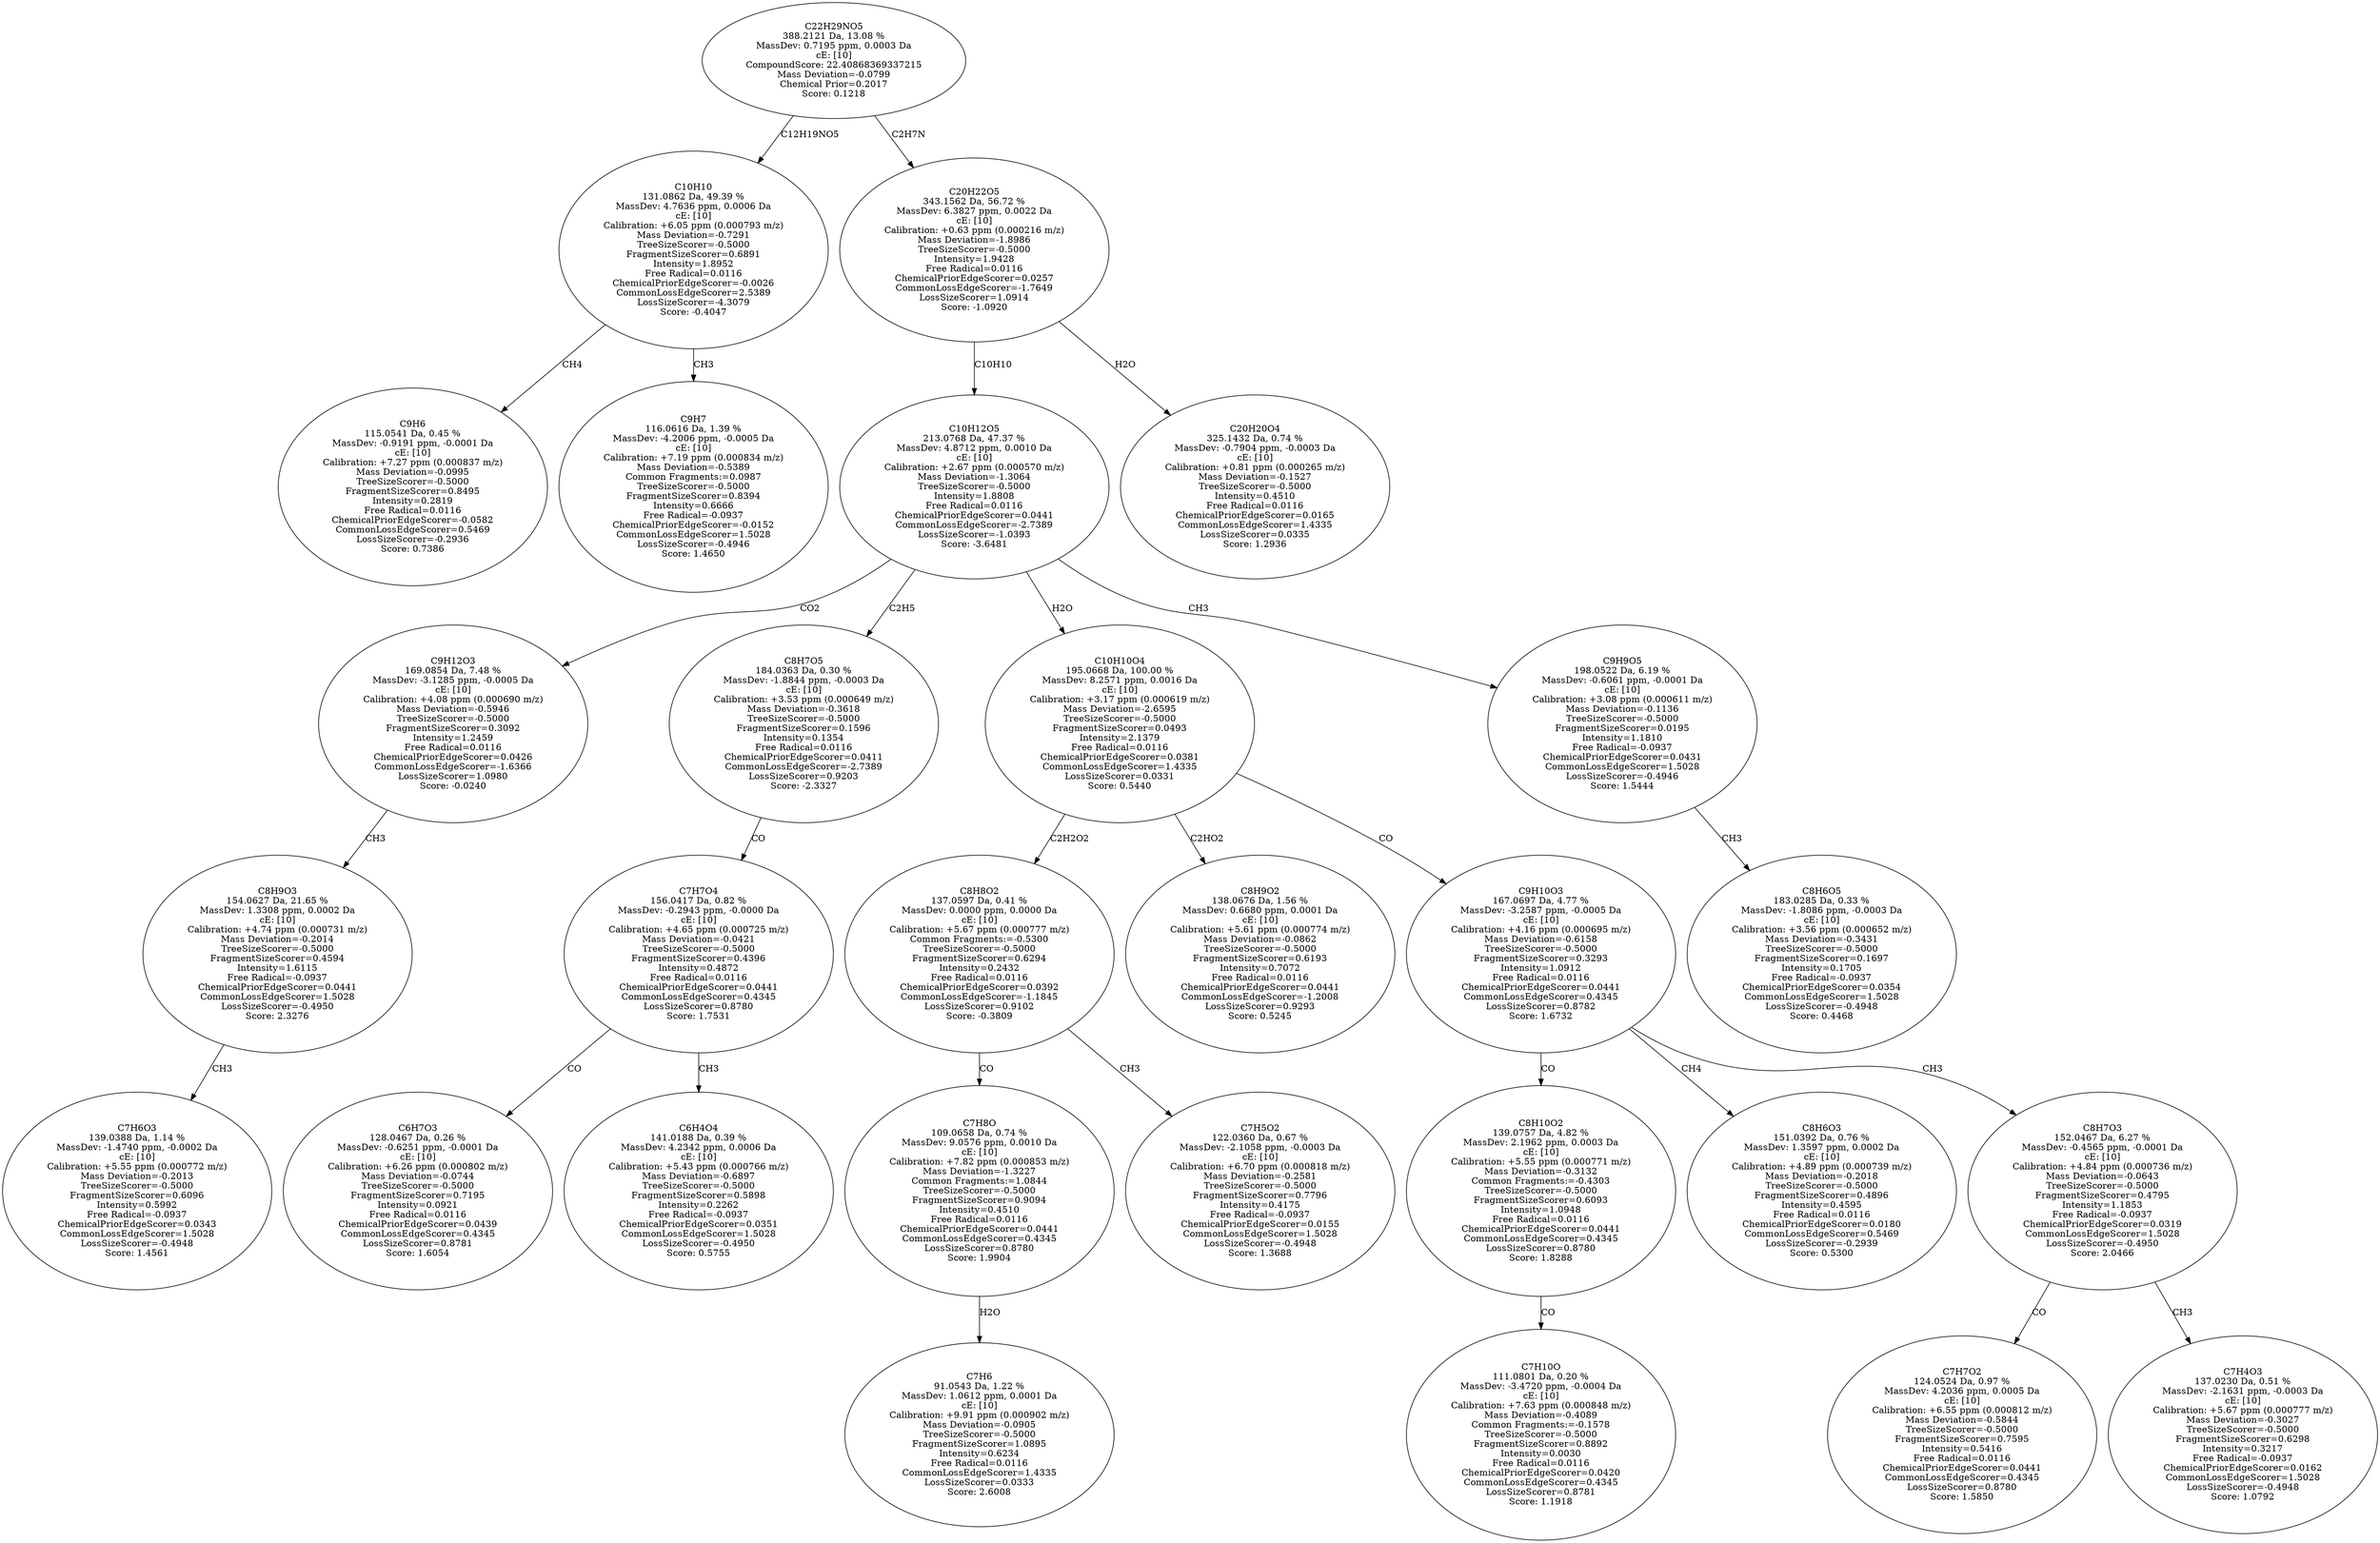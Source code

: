 strict digraph {
v1 [label="C9H6\n115.0541 Da, 0.45 %\nMassDev: -0.9191 ppm, -0.0001 Da\ncE: [10]\nCalibration: +7.27 ppm (0.000837 m/z)\nMass Deviation=-0.0995\nTreeSizeScorer=-0.5000\nFragmentSizeScorer=0.8495\nIntensity=0.2819\nFree Radical=0.0116\nChemicalPriorEdgeScorer=-0.0582\nCommonLossEdgeScorer=0.5469\nLossSizeScorer=-0.2936\nScore: 0.7386"];
v2 [label="C9H7\n116.0616 Da, 1.39 %\nMassDev: -4.2006 ppm, -0.0005 Da\ncE: [10]\nCalibration: +7.19 ppm (0.000834 m/z)\nMass Deviation=-0.5389\nCommon Fragments:=0.0987\nTreeSizeScorer=-0.5000\nFragmentSizeScorer=0.8394\nIntensity=0.6666\nFree Radical=-0.0937\nChemicalPriorEdgeScorer=-0.0152\nCommonLossEdgeScorer=1.5028\nLossSizeScorer=-0.4946\nScore: 1.4650"];
v3 [label="C10H10\n131.0862 Da, 49.39 %\nMassDev: 4.7636 ppm, 0.0006 Da\ncE: [10]\nCalibration: +6.05 ppm (0.000793 m/z)\nMass Deviation=-0.7291\nTreeSizeScorer=-0.5000\nFragmentSizeScorer=0.6891\nIntensity=1.8952\nFree Radical=0.0116\nChemicalPriorEdgeScorer=-0.0026\nCommonLossEdgeScorer=2.5389\nLossSizeScorer=-4.3079\nScore: -0.4047"];
v4 [label="C7H6O3\n139.0388 Da, 1.14 %\nMassDev: -1.4740 ppm, -0.0002 Da\ncE: [10]\nCalibration: +5.55 ppm (0.000772 m/z)\nMass Deviation=-0.2013\nTreeSizeScorer=-0.5000\nFragmentSizeScorer=0.6096\nIntensity=0.5992\nFree Radical=-0.0937\nChemicalPriorEdgeScorer=0.0343\nCommonLossEdgeScorer=1.5028\nLossSizeScorer=-0.4948\nScore: 1.4561"];
v5 [label="C8H9O3\n154.0627 Da, 21.65 %\nMassDev: 1.3308 ppm, 0.0002 Da\ncE: [10]\nCalibration: +4.74 ppm (0.000731 m/z)\nMass Deviation=-0.2014\nTreeSizeScorer=-0.5000\nFragmentSizeScorer=0.4594\nIntensity=1.6115\nFree Radical=-0.0937\nChemicalPriorEdgeScorer=0.0441\nCommonLossEdgeScorer=1.5028\nLossSizeScorer=-0.4950\nScore: 2.3276"];
v6 [label="C9H12O3\n169.0854 Da, 7.48 %\nMassDev: -3.1285 ppm, -0.0005 Da\ncE: [10]\nCalibration: +4.08 ppm (0.000690 m/z)\nMass Deviation=-0.5946\nTreeSizeScorer=-0.5000\nFragmentSizeScorer=0.3092\nIntensity=1.2459\nFree Radical=0.0116\nChemicalPriorEdgeScorer=0.0426\nCommonLossEdgeScorer=-1.6366\nLossSizeScorer=1.0980\nScore: -0.0240"];
v7 [label="C6H7O3\n128.0467 Da, 0.26 %\nMassDev: -0.6251 ppm, -0.0001 Da\ncE: [10]\nCalibration: +6.26 ppm (0.000802 m/z)\nMass Deviation=-0.0744\nTreeSizeScorer=-0.5000\nFragmentSizeScorer=0.7195\nIntensity=0.0921\nFree Radical=0.0116\nChemicalPriorEdgeScorer=0.0439\nCommonLossEdgeScorer=0.4345\nLossSizeScorer=0.8781\nScore: 1.6054"];
v8 [label="C6H4O4\n141.0188 Da, 0.39 %\nMassDev: 4.2342 ppm, 0.0006 Da\ncE: [10]\nCalibration: +5.43 ppm (0.000766 m/z)\nMass Deviation=-0.6897\nTreeSizeScorer=-0.5000\nFragmentSizeScorer=0.5898\nIntensity=0.2262\nFree Radical=-0.0937\nChemicalPriorEdgeScorer=0.0351\nCommonLossEdgeScorer=1.5028\nLossSizeScorer=-0.4950\nScore: 0.5755"];
v9 [label="C7H7O4\n156.0417 Da, 0.82 %\nMassDev: -0.2943 ppm, -0.0000 Da\ncE: [10]\nCalibration: +4.65 ppm (0.000725 m/z)\nMass Deviation=-0.0421\nTreeSizeScorer=-0.5000\nFragmentSizeScorer=0.4396\nIntensity=0.4872\nFree Radical=0.0116\nChemicalPriorEdgeScorer=0.0441\nCommonLossEdgeScorer=0.4345\nLossSizeScorer=0.8780\nScore: 1.7531"];
v10 [label="C8H7O5\n184.0363 Da, 0.30 %\nMassDev: -1.8844 ppm, -0.0003 Da\ncE: [10]\nCalibration: +3.53 ppm (0.000649 m/z)\nMass Deviation=-0.3618\nTreeSizeScorer=-0.5000\nFragmentSizeScorer=0.1596\nIntensity=0.1354\nFree Radical=0.0116\nChemicalPriorEdgeScorer=0.0411\nCommonLossEdgeScorer=-2.7389\nLossSizeScorer=0.9203\nScore: -2.3327"];
v11 [label="C7H6\n91.0543 Da, 1.22 %\nMassDev: 1.0612 ppm, 0.0001 Da\ncE: [10]\nCalibration: +9.91 ppm (0.000902 m/z)\nMass Deviation=-0.0905\nTreeSizeScorer=-0.5000\nFragmentSizeScorer=1.0895\nIntensity=0.6234\nFree Radical=0.0116\nCommonLossEdgeScorer=1.4335\nLossSizeScorer=0.0333\nScore: 2.6008"];
v12 [label="C7H8O\n109.0658 Da, 0.74 %\nMassDev: 9.0576 ppm, 0.0010 Da\ncE: [10]\nCalibration: +7.82 ppm (0.000853 m/z)\nMass Deviation=-1.3227\nCommon Fragments:=1.0844\nTreeSizeScorer=-0.5000\nFragmentSizeScorer=0.9094\nIntensity=0.4510\nFree Radical=0.0116\nChemicalPriorEdgeScorer=0.0441\nCommonLossEdgeScorer=0.4345\nLossSizeScorer=0.8780\nScore: 1.9904"];
v13 [label="C7H5O2\n122.0360 Da, 0.67 %\nMassDev: -2.1058 ppm, -0.0003 Da\ncE: [10]\nCalibration: +6.70 ppm (0.000818 m/z)\nMass Deviation=-0.2581\nTreeSizeScorer=-0.5000\nFragmentSizeScorer=0.7796\nIntensity=0.4175\nFree Radical=-0.0937\nChemicalPriorEdgeScorer=0.0155\nCommonLossEdgeScorer=1.5028\nLossSizeScorer=-0.4948\nScore: 1.3688"];
v14 [label="C8H8O2\n137.0597 Da, 0.41 %\nMassDev: 0.0000 ppm, 0.0000 Da\ncE: [10]\nCalibration: +5.67 ppm (0.000777 m/z)\nCommon Fragments:=-0.5300\nTreeSizeScorer=-0.5000\nFragmentSizeScorer=0.6294\nIntensity=0.2432\nFree Radical=0.0116\nChemicalPriorEdgeScorer=0.0392\nCommonLossEdgeScorer=-1.1845\nLossSizeScorer=0.9102\nScore: -0.3809"];
v15 [label="C8H9O2\n138.0676 Da, 1.56 %\nMassDev: 0.6680 ppm, 0.0001 Da\ncE: [10]\nCalibration: +5.61 ppm (0.000774 m/z)\nMass Deviation=-0.0862\nTreeSizeScorer=-0.5000\nFragmentSizeScorer=0.6193\nIntensity=0.7072\nFree Radical=0.0116\nChemicalPriorEdgeScorer=0.0441\nCommonLossEdgeScorer=-1.2008\nLossSizeScorer=0.9293\nScore: 0.5245"];
v16 [label="C7H10O\n111.0801 Da, 0.20 %\nMassDev: -3.4720 ppm, -0.0004 Da\ncE: [10]\nCalibration: +7.63 ppm (0.000848 m/z)\nMass Deviation=-0.4089\nCommon Fragments:=-0.1578\nTreeSizeScorer=-0.5000\nFragmentSizeScorer=0.8892\nIntensity=0.0030\nFree Radical=0.0116\nChemicalPriorEdgeScorer=0.0420\nCommonLossEdgeScorer=0.4345\nLossSizeScorer=0.8781\nScore: 1.1918"];
v17 [label="C8H10O2\n139.0757 Da, 4.82 %\nMassDev: 2.1962 ppm, 0.0003 Da\ncE: [10]\nCalibration: +5.55 ppm (0.000771 m/z)\nMass Deviation=-0.3132\nCommon Fragments:=-0.4303\nTreeSizeScorer=-0.5000\nFragmentSizeScorer=0.6093\nIntensity=1.0948\nFree Radical=0.0116\nChemicalPriorEdgeScorer=0.0441\nCommonLossEdgeScorer=0.4345\nLossSizeScorer=0.8780\nScore: 1.8288"];
v18 [label="C8H6O3\n151.0392 Da, 0.76 %\nMassDev: 1.3597 ppm, 0.0002 Da\ncE: [10]\nCalibration: +4.89 ppm (0.000739 m/z)\nMass Deviation=-0.2018\nTreeSizeScorer=-0.5000\nFragmentSizeScorer=0.4896\nIntensity=0.4595\nFree Radical=0.0116\nChemicalPriorEdgeScorer=0.0180\nCommonLossEdgeScorer=0.5469\nLossSizeScorer=-0.2939\nScore: 0.5300"];
v19 [label="C7H7O2\n124.0524 Da, 0.97 %\nMassDev: 4.2036 ppm, 0.0005 Da\ncE: [10]\nCalibration: +6.55 ppm (0.000812 m/z)\nMass Deviation=-0.5844\nTreeSizeScorer=-0.5000\nFragmentSizeScorer=0.7595\nIntensity=0.5416\nFree Radical=0.0116\nChemicalPriorEdgeScorer=0.0441\nCommonLossEdgeScorer=0.4345\nLossSizeScorer=0.8780\nScore: 1.5850"];
v20 [label="C7H4O3\n137.0230 Da, 0.51 %\nMassDev: -2.1631 ppm, -0.0003 Da\ncE: [10]\nCalibration: +5.67 ppm (0.000777 m/z)\nMass Deviation=-0.3027\nTreeSizeScorer=-0.5000\nFragmentSizeScorer=0.6298\nIntensity=0.3217\nFree Radical=-0.0937\nChemicalPriorEdgeScorer=0.0162\nCommonLossEdgeScorer=1.5028\nLossSizeScorer=-0.4948\nScore: 1.0792"];
v21 [label="C8H7O3\n152.0467 Da, 6.27 %\nMassDev: -0.4565 ppm, -0.0001 Da\ncE: [10]\nCalibration: +4.84 ppm (0.000736 m/z)\nMass Deviation=-0.0643\nTreeSizeScorer=-0.5000\nFragmentSizeScorer=0.4795\nIntensity=1.1853\nFree Radical=-0.0937\nChemicalPriorEdgeScorer=0.0319\nCommonLossEdgeScorer=1.5028\nLossSizeScorer=-0.4950\nScore: 2.0466"];
v22 [label="C9H10O3\n167.0697 Da, 4.77 %\nMassDev: -3.2587 ppm, -0.0005 Da\ncE: [10]\nCalibration: +4.16 ppm (0.000695 m/z)\nMass Deviation=-0.6158\nTreeSizeScorer=-0.5000\nFragmentSizeScorer=0.3293\nIntensity=1.0912\nFree Radical=0.0116\nChemicalPriorEdgeScorer=0.0441\nCommonLossEdgeScorer=0.4345\nLossSizeScorer=0.8782\nScore: 1.6732"];
v23 [label="C10H10O4\n195.0668 Da, 100.00 %\nMassDev: 8.2571 ppm, 0.0016 Da\ncE: [10]\nCalibration: +3.17 ppm (0.000619 m/z)\nMass Deviation=-2.6595\nTreeSizeScorer=-0.5000\nFragmentSizeScorer=0.0493\nIntensity=2.1379\nFree Radical=0.0116\nChemicalPriorEdgeScorer=0.0381\nCommonLossEdgeScorer=1.4335\nLossSizeScorer=0.0331\nScore: 0.5440"];
v24 [label="C8H6O5\n183.0285 Da, 0.33 %\nMassDev: -1.8086 ppm, -0.0003 Da\ncE: [10]\nCalibration: +3.56 ppm (0.000652 m/z)\nMass Deviation=-0.3431\nTreeSizeScorer=-0.5000\nFragmentSizeScorer=0.1697\nIntensity=0.1705\nFree Radical=-0.0937\nChemicalPriorEdgeScorer=0.0354\nCommonLossEdgeScorer=1.5028\nLossSizeScorer=-0.4948\nScore: 0.4468"];
v25 [label="C9H9O5\n198.0522 Da, 6.19 %\nMassDev: -0.6061 ppm, -0.0001 Da\ncE: [10]\nCalibration: +3.08 ppm (0.000611 m/z)\nMass Deviation=-0.1136\nTreeSizeScorer=-0.5000\nFragmentSizeScorer=0.0195\nIntensity=1.1810\nFree Radical=-0.0937\nChemicalPriorEdgeScorer=0.0431\nCommonLossEdgeScorer=1.5028\nLossSizeScorer=-0.4946\nScore: 1.5444"];
v26 [label="C10H12O5\n213.0768 Da, 47.37 %\nMassDev: 4.8712 ppm, 0.0010 Da\ncE: [10]\nCalibration: +2.67 ppm (0.000570 m/z)\nMass Deviation=-1.3064\nTreeSizeScorer=-0.5000\nIntensity=1.8808\nFree Radical=0.0116\nChemicalPriorEdgeScorer=0.0441\nCommonLossEdgeScorer=-2.7389\nLossSizeScorer=-1.0393\nScore: -3.6481"];
v27 [label="C20H20O4\n325.1432 Da, 0.74 %\nMassDev: -0.7904 ppm, -0.0003 Da\ncE: [10]\nCalibration: +0.81 ppm (0.000265 m/z)\nMass Deviation=-0.1527\nTreeSizeScorer=-0.5000\nIntensity=0.4510\nFree Radical=0.0116\nChemicalPriorEdgeScorer=0.0165\nCommonLossEdgeScorer=1.4335\nLossSizeScorer=0.0335\nScore: 1.2936"];
v28 [label="C20H22O5\n343.1562 Da, 56.72 %\nMassDev: 6.3827 ppm, 0.0022 Da\ncE: [10]\nCalibration: +0.63 ppm (0.000216 m/z)\nMass Deviation=-1.8986\nTreeSizeScorer=-0.5000\nIntensity=1.9428\nFree Radical=0.0116\nChemicalPriorEdgeScorer=0.0257\nCommonLossEdgeScorer=-1.7649\nLossSizeScorer=1.0914\nScore: -1.0920"];
v29 [label="C22H29NO5\n388.2121 Da, 13.08 %\nMassDev: 0.7195 ppm, 0.0003 Da\ncE: [10]\nCompoundScore: 22.40868369337215\nMass Deviation=-0.0799\nChemical Prior=0.2017\nScore: 0.1218"];
v3 -> v1 [label="CH4"];
v3 -> v2 [label="CH3"];
v29 -> v3 [label="C12H19NO5"];
v5 -> v4 [label="CH3"];
v6 -> v5 [label="CH3"];
v26 -> v6 [label="CO2"];
v9 -> v7 [label="CO"];
v9 -> v8 [label="CH3"];
v10 -> v9 [label="CO"];
v26 -> v10 [label="C2H5"];
v12 -> v11 [label="H2O"];
v14 -> v12 [label="CO"];
v14 -> v13 [label="CH3"];
v23 -> v14 [label="C2H2O2"];
v23 -> v15 [label="C2HO2"];
v17 -> v16 [label="CO"];
v22 -> v17 [label="CO"];
v22 -> v18 [label="CH4"];
v21 -> v19 [label="CO"];
v21 -> v20 [label="CH3"];
v22 -> v21 [label="CH3"];
v23 -> v22 [label="CO"];
v26 -> v23 [label="H2O"];
v25 -> v24 [label="CH3"];
v26 -> v25 [label="CH3"];
v28 -> v26 [label="C10H10"];
v28 -> v27 [label="H2O"];
v29 -> v28 [label="C2H7N"];
}